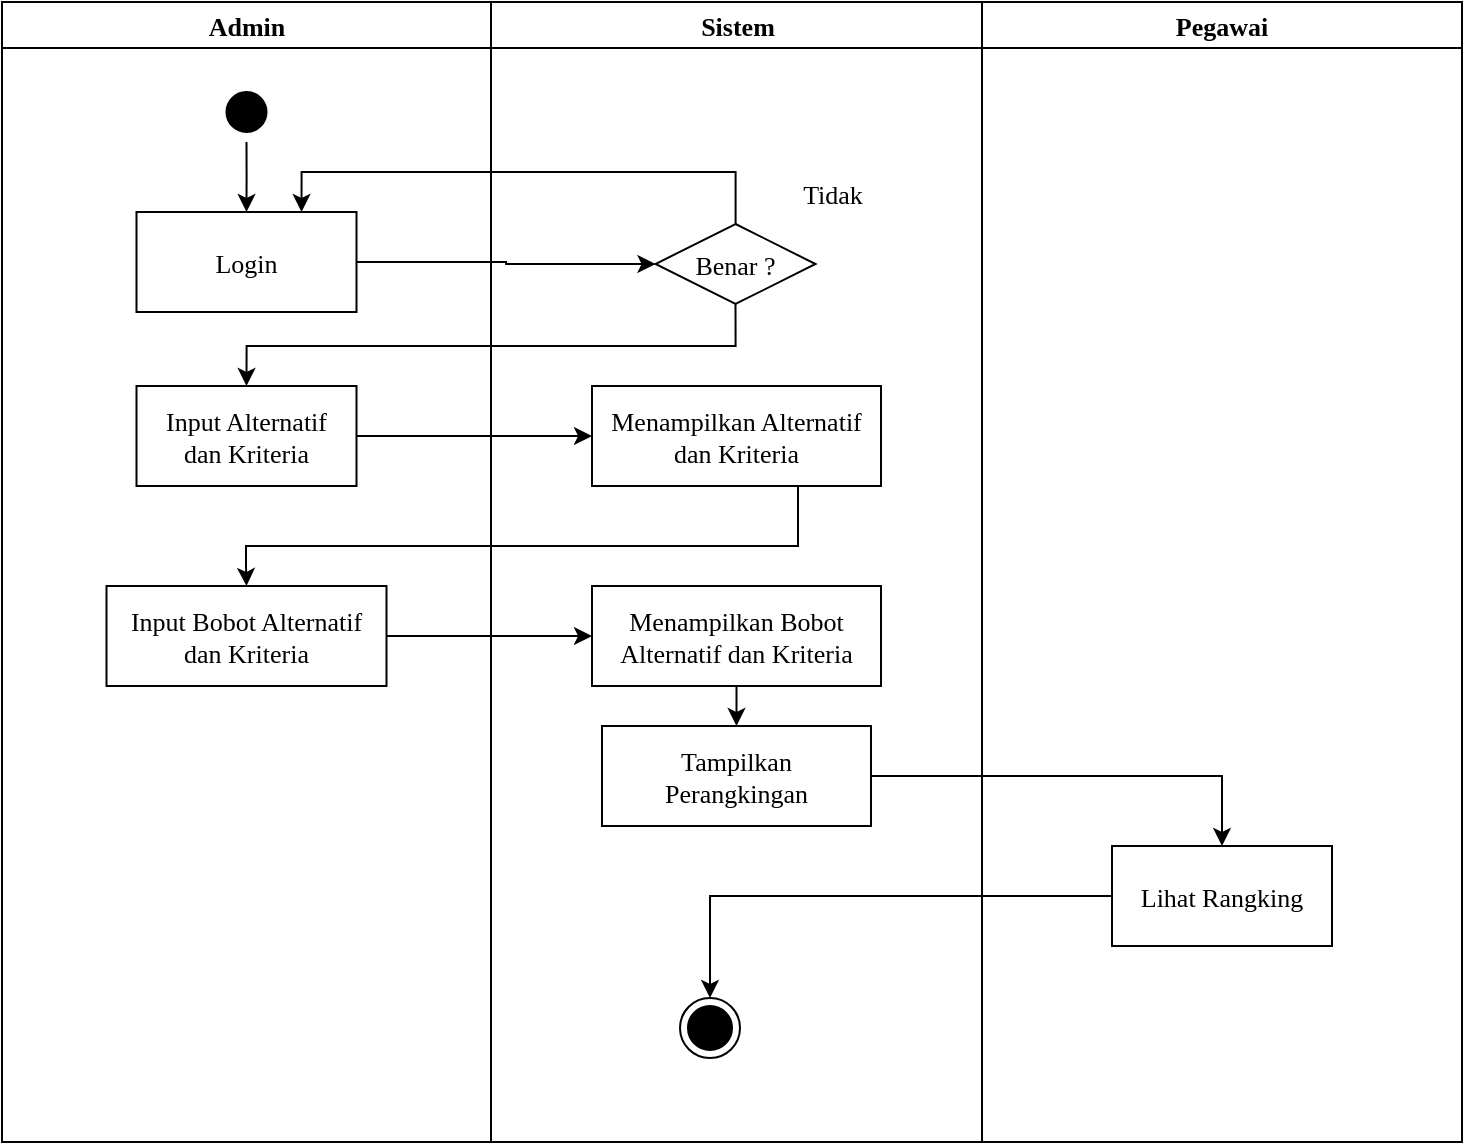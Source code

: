 <mxfile version="27.1.4">
  <diagram name="Page-1" id="e7e014a7-5840-1c2e-5031-d8a46d1fe8dd">
    <mxGraphModel dx="1463" dy="837" grid="1" gridSize="10" guides="1" tooltips="1" connect="1" arrows="1" fold="1" page="1" pageScale="1" pageWidth="1169" pageHeight="826" background="none" math="0" shadow="0">
      <root>
        <mxCell id="0" />
        <mxCell id="1" parent="0" />
        <mxCell id="2" value="Admin" style="swimlane;whiteSpace=wrap;fontFamily=Times New Roman;fontSize=13;" parent="1" vertex="1">
          <mxGeometry x="200" y="128" width="244.5" height="570" as="geometry" />
        </mxCell>
        <mxCell id="fW8i9NKmJXskCFU-h9eN-45" style="edgeStyle=orthogonalEdgeStyle;rounded=0;orthogonalLoop=1;jettySize=auto;html=1;entryX=0.5;entryY=0;entryDx=0;entryDy=0;fontFamily=Times New Roman;fontSize=13;" parent="2" source="5" target="7" edge="1">
          <mxGeometry relative="1" as="geometry" />
        </mxCell>
        <mxCell id="5" value="" style="ellipse;shape=startState;fillColor=#000000;strokeColor=#FCF9FF;fontFamily=Times New Roman;fontSize=13;" parent="2" vertex="1">
          <mxGeometry x="107.25" y="40" width="30" height="30" as="geometry" />
        </mxCell>
        <mxCell id="7" value="Login" style="fontStyle=0;fontFamily=Times New Roman;fontSize=13;" parent="2" vertex="1">
          <mxGeometry x="67.25" y="105" width="110" height="50" as="geometry" />
        </mxCell>
        <mxCell id="8" value="Input Alternatif&#xa;dan Kriteria" style="fontStyle=0;fontFamily=Times New Roman;fontSize=13;" parent="2" vertex="1">
          <mxGeometry x="67.25" y="192" width="110" height="50" as="geometry" />
        </mxCell>
        <mxCell id="10" value="Input Bobot Alternatif&#xa;dan Kriteria" style="fontStyle=0;fontFamily=Times New Roman;fontSize=13;" parent="2" vertex="1">
          <mxGeometry x="52.25" y="292" width="140" height="50" as="geometry" />
        </mxCell>
        <mxCell id="3" value="Sistem" style="swimlane;whiteSpace=wrap;fontFamily=Times New Roman;fontSize=13;" parent="1" vertex="1">
          <mxGeometry x="444.5" y="128" width="245.5" height="570" as="geometry" />
        </mxCell>
        <mxCell id="16" value="Menampilkan Alternatif&#xa;dan Kriteria" style="fontFamily=Times New Roman;fontSize=13;" parent="3" vertex="1">
          <mxGeometry x="50.5" y="192" width="144.5" height="50" as="geometry" />
        </mxCell>
        <mxCell id="30" value="Tampilkan&#xa;Perangkingan" style="fontFamily=Times New Roman;fontSize=13;" parent="3" vertex="1">
          <mxGeometry x="55.5" y="362" width="134.5" height="50" as="geometry" />
        </mxCell>
        <mxCell id="fW8i9NKmJXskCFU-h9eN-43" value="Benar ?" style="rhombus;fillColor=light-dark(#ffffff, #1a1a00);strokeColor=#000000;fontFamily=Times New Roman;fontSize=13;" parent="3" vertex="1">
          <mxGeometry x="82.25" y="111" width="80" height="40" as="geometry" />
        </mxCell>
        <mxCell id="fW8i9NKmJXskCFU-h9eN-47" value="Tidak" style="text;html=1;align=center;verticalAlign=middle;resizable=0;points=[];autosize=1;strokeColor=none;fillColor=none;fontFamily=Times New Roman;fontSize=13;" parent="3" vertex="1">
          <mxGeometry x="145" y="81" width="50" height="30" as="geometry" />
        </mxCell>
        <mxCell id="38" value="" style="ellipse;shape=endState;fillColor=#000000;strokeColor=#000000;fontFamily=Times New Roman;fontSize=13;" parent="3" vertex="1">
          <mxGeometry x="94.5" y="498" width="30" height="30" as="geometry" />
        </mxCell>
        <mxCell id="bP2Ng5Jlli29dzLGDqey-47" style="edgeStyle=orthogonalEdgeStyle;rounded=0;orthogonalLoop=1;jettySize=auto;html=1;entryX=0.5;entryY=0;entryDx=0;entryDy=0;" edge="1" parent="3" target="30">
          <mxGeometry relative="1" as="geometry">
            <mxPoint x="122.75" y="338" as="sourcePoint" />
          </mxGeometry>
        </mxCell>
        <mxCell id="bP2Ng5Jlli29dzLGDqey-43" value="Menampilkan Bobot&#xa;Alternatif dan Kriteria" style="fontFamily=Times New Roman;fontSize=13;" vertex="1" parent="3">
          <mxGeometry x="50.5" y="292" width="144.5" height="50" as="geometry" />
        </mxCell>
        <mxCell id="4" value="Pegawai" style="swimlane;whiteSpace=wrap;fontFamily=Times New Roman;fontSize=13;" parent="1" vertex="1">
          <mxGeometry x="690" y="128" width="240" height="570" as="geometry" />
        </mxCell>
        <mxCell id="33" value="Lihat Rangking" style="fontStyle=0;fontFamily=Times New Roman;fontSize=13;" parent="4" vertex="1">
          <mxGeometry x="65" y="422" width="110" height="50" as="geometry" />
        </mxCell>
        <mxCell id="fW8i9NKmJXskCFU-h9eN-42" style="edgeStyle=orthogonalEdgeStyle;rounded=0;orthogonalLoop=1;jettySize=auto;html=1;entryX=0;entryY=0.5;entryDx=0;entryDy=0;fontFamily=Times New Roman;fontSize=13;" parent="1" source="7" target="fW8i9NKmJXskCFU-h9eN-43" edge="1">
          <mxGeometry relative="1" as="geometry">
            <mxPoint x="464.5" y="263" as="targetPoint" />
          </mxGeometry>
        </mxCell>
        <mxCell id="bP2Ng5Jlli29dzLGDqey-39" style="edgeStyle=orthogonalEdgeStyle;rounded=0;orthogonalLoop=1;jettySize=auto;html=1;entryX=0.5;entryY=0;entryDx=0;entryDy=0;exitX=1;exitY=0.5;exitDx=0;exitDy=0;" edge="1" parent="1" source="30" target="33">
          <mxGeometry relative="1" as="geometry">
            <Array as="points">
              <mxPoint x="810" y="515" />
            </Array>
          </mxGeometry>
        </mxCell>
        <mxCell id="bP2Ng5Jlli29dzLGDqey-42" style="edgeStyle=orthogonalEdgeStyle;rounded=0;orthogonalLoop=1;jettySize=auto;html=1;entryX=0;entryY=0.5;entryDx=0;entryDy=0;" edge="1" parent="1" source="8" target="16">
          <mxGeometry relative="1" as="geometry" />
        </mxCell>
        <mxCell id="bP2Ng5Jlli29dzLGDqey-44" style="edgeStyle=orthogonalEdgeStyle;rounded=0;orthogonalLoop=1;jettySize=auto;html=1;entryX=0;entryY=0.5;entryDx=0;entryDy=0;" edge="1" parent="1" source="10" target="bP2Ng5Jlli29dzLGDqey-43">
          <mxGeometry relative="1" as="geometry" />
        </mxCell>
        <mxCell id="bP2Ng5Jlli29dzLGDqey-45" style="edgeStyle=orthogonalEdgeStyle;rounded=0;orthogonalLoop=1;jettySize=auto;html=1;entryX=0.5;entryY=0;entryDx=0;entryDy=0;exitX=0.5;exitY=1;exitDx=0;exitDy=0;" edge="1" parent="1" source="fW8i9NKmJXskCFU-h9eN-43" target="8">
          <mxGeometry relative="1" as="geometry">
            <Array as="points">
              <mxPoint x="567" y="300" />
              <mxPoint x="322" y="300" />
            </Array>
          </mxGeometry>
        </mxCell>
        <mxCell id="bP2Ng5Jlli29dzLGDqey-46" style="edgeStyle=orthogonalEdgeStyle;rounded=0;orthogonalLoop=1;jettySize=auto;html=1;entryX=0.5;entryY=0;entryDx=0;entryDy=0;" edge="1" parent="1" source="16" target="10">
          <mxGeometry relative="1" as="geometry">
            <Array as="points">
              <mxPoint x="598" y="400" />
              <mxPoint x="322" y="400" />
              <mxPoint x="322" y="410" />
              <mxPoint x="322" y="410" />
            </Array>
          </mxGeometry>
        </mxCell>
        <mxCell id="bP2Ng5Jlli29dzLGDqey-48" style="edgeStyle=orthogonalEdgeStyle;rounded=0;orthogonalLoop=1;jettySize=auto;html=1;entryX=0.75;entryY=0;entryDx=0;entryDy=0;" edge="1" parent="1" source="fW8i9NKmJXskCFU-h9eN-43" target="7">
          <mxGeometry relative="1" as="geometry">
            <Array as="points">
              <mxPoint x="567" y="213" />
              <mxPoint x="350" y="213" />
            </Array>
          </mxGeometry>
        </mxCell>
        <mxCell id="bP2Ng5Jlli29dzLGDqey-49" style="edgeStyle=orthogonalEdgeStyle;rounded=0;orthogonalLoop=1;jettySize=auto;html=1;entryX=0.5;entryY=0;entryDx=0;entryDy=0;" edge="1" parent="1" source="33" target="38">
          <mxGeometry relative="1" as="geometry">
            <Array as="points">
              <mxPoint x="554" y="575" />
            </Array>
          </mxGeometry>
        </mxCell>
      </root>
    </mxGraphModel>
  </diagram>
</mxfile>
